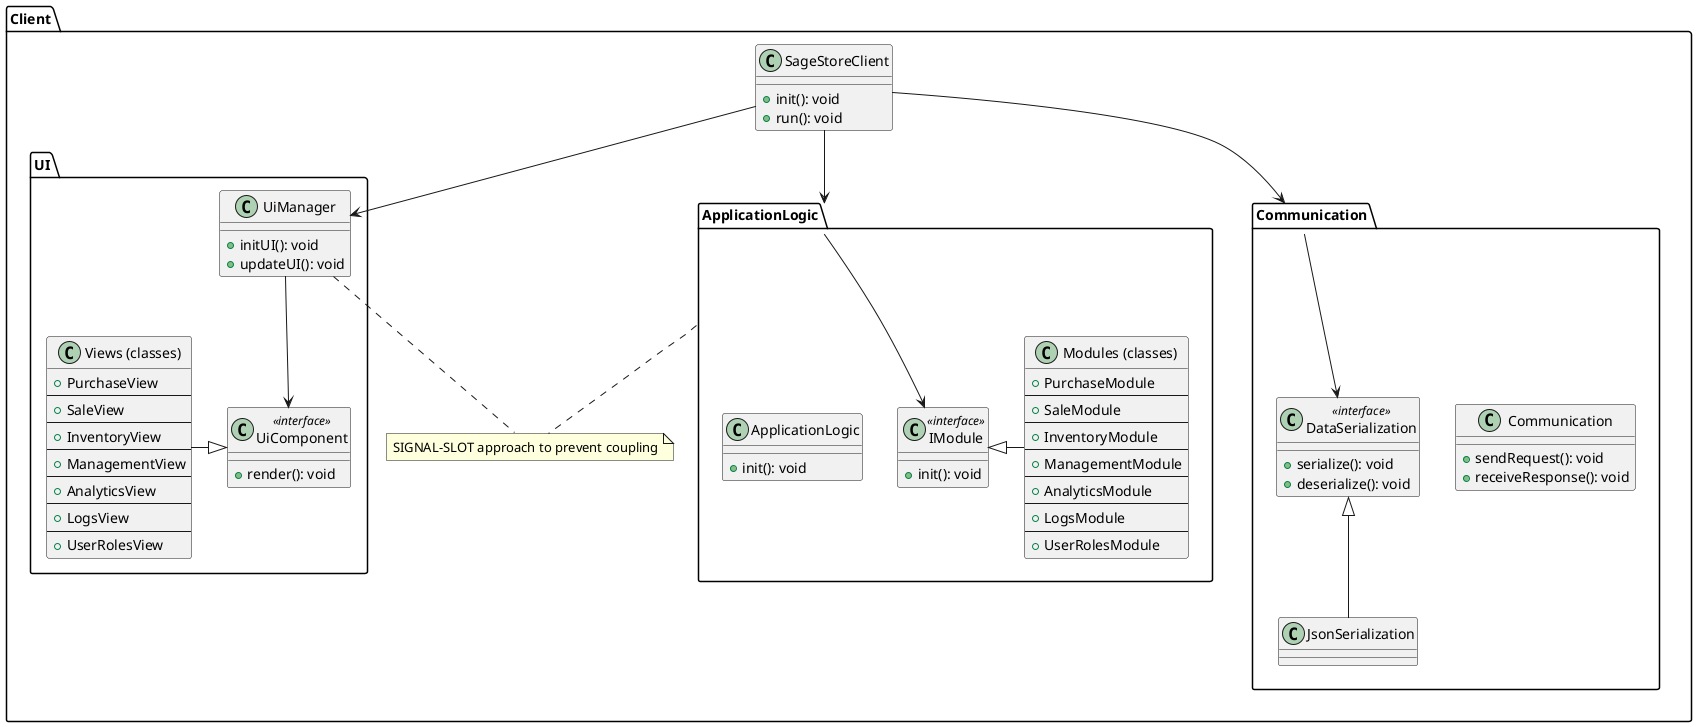 @startuml

!define class class

package "Client" {
  class SageStoreClient {
    +init(): void
    +run(): void
  }

  package "UI" #White {
    class UiManager {
      +initUI(): void
      +updateUI(): void
    }

    class UiComponent <<interface>> {
      +render(): void
    }

    class "Views (classes)" {
      + PurchaseView
      --
      + SaleView
      --
      + InventoryView
      --
      + ManagementView
      --
      + AnalyticsView
      --
      + LogsView
      --
      + UserRolesView
    }
  } 

  package "ApplicationLogic" #White {
    class IModule <<interface>> {
      +init(): void
    }

    class "Modules (classes)" {
      + PurchaseModule
      --
      + SaleModule
      --
      + InventoryModule
      --
      + ManagementModule
      --
      + AnalyticsModule
      --
      + LogsModule
      --
      + UserRolesModule
    }
    
    class ApplicationLogic {
      +init(): void
    }
  }

  package "Communication" #White {
    class Communication {
      +sendRequest(): void
      +receiveResponse(): void
    }

    class DataSerialization <<interface>> {
      +serialize(): void
      +deserialize(): void
    }

    class JsonSerialization
  }

  ' Relationships
  SageStoreClient -down-> UiManager
  SageStoreClient -down-> ApplicationLogic
  SageStoreClient -down-> Communication
  UiManager -down-> UiComponent
  ApplicationLogic -down-> IModule
  Communication -down-> DataSerialization

  ' Inheritance
    
  "Views (classes)" -|> UiComponent

  IModule <|- "Modules (classes)"

  DataSerialization <|-- JsonSerialization

  note "SIGNAL-SLOT approach to prevent coupling" as N1
  ApplicationLogic .. N1
  UiManager .. N1

@enduml
